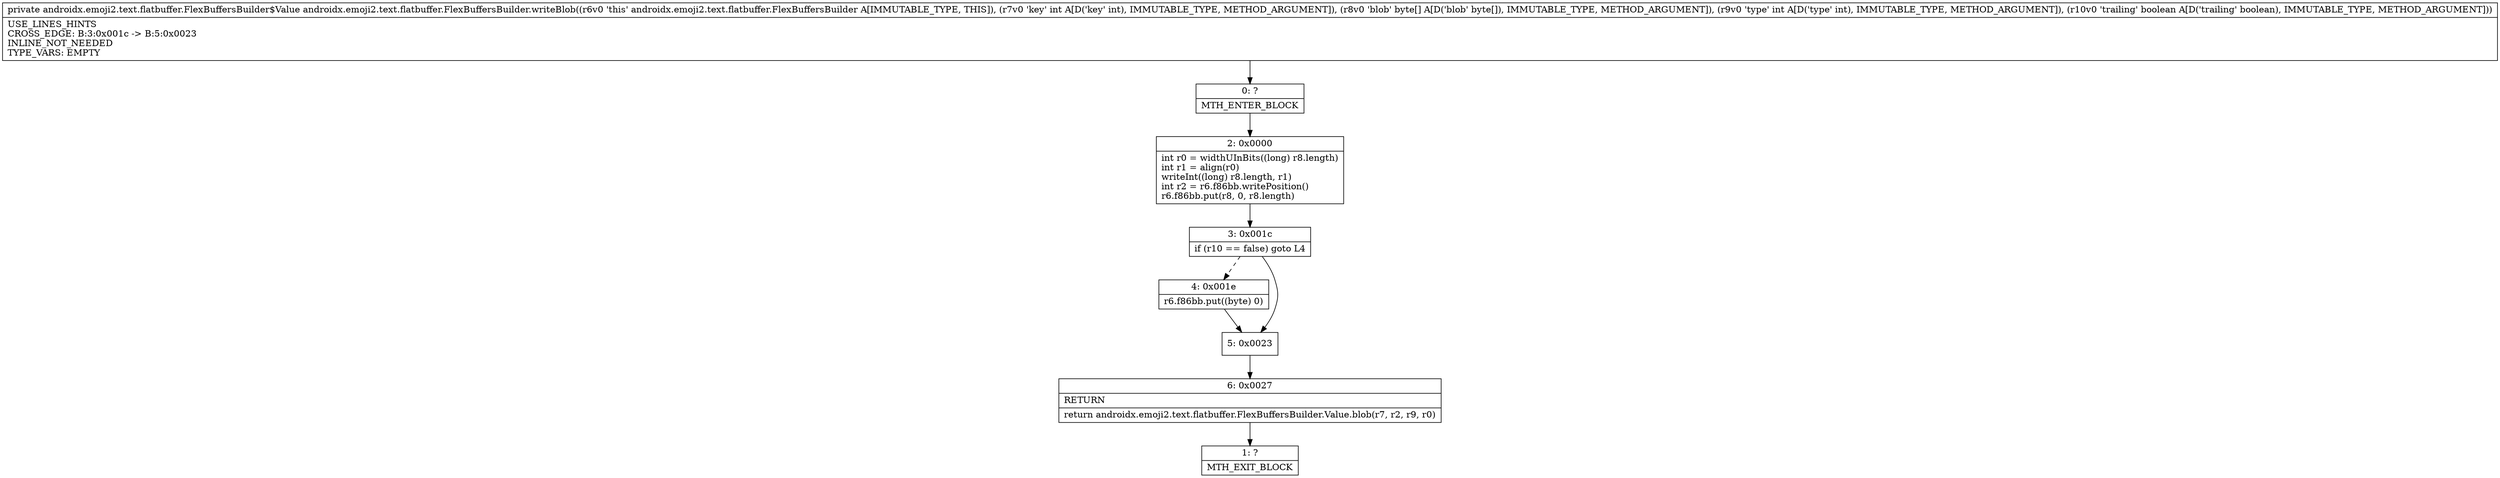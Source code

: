 digraph "CFG forandroidx.emoji2.text.flatbuffer.FlexBuffersBuilder.writeBlob(I[BIZ)Landroidx\/emoji2\/text\/flatbuffer\/FlexBuffersBuilder$Value;" {
Node_0 [shape=record,label="{0\:\ ?|MTH_ENTER_BLOCK\l}"];
Node_2 [shape=record,label="{2\:\ 0x0000|int r0 = widthUInBits((long) r8.length)\lint r1 = align(r0)\lwriteInt((long) r8.length, r1)\lint r2 = r6.f86bb.writePosition()\lr6.f86bb.put(r8, 0, r8.length)\l}"];
Node_3 [shape=record,label="{3\:\ 0x001c|if (r10 == false) goto L4\l}"];
Node_4 [shape=record,label="{4\:\ 0x001e|r6.f86bb.put((byte) 0)\l}"];
Node_5 [shape=record,label="{5\:\ 0x0023}"];
Node_6 [shape=record,label="{6\:\ 0x0027|RETURN\l|return androidx.emoji2.text.flatbuffer.FlexBuffersBuilder.Value.blob(r7, r2, r9, r0)\l}"];
Node_1 [shape=record,label="{1\:\ ?|MTH_EXIT_BLOCK\l}"];
MethodNode[shape=record,label="{private androidx.emoji2.text.flatbuffer.FlexBuffersBuilder$Value androidx.emoji2.text.flatbuffer.FlexBuffersBuilder.writeBlob((r6v0 'this' androidx.emoji2.text.flatbuffer.FlexBuffersBuilder A[IMMUTABLE_TYPE, THIS]), (r7v0 'key' int A[D('key' int), IMMUTABLE_TYPE, METHOD_ARGUMENT]), (r8v0 'blob' byte[] A[D('blob' byte[]), IMMUTABLE_TYPE, METHOD_ARGUMENT]), (r9v0 'type' int A[D('type' int), IMMUTABLE_TYPE, METHOD_ARGUMENT]), (r10v0 'trailing' boolean A[D('trailing' boolean), IMMUTABLE_TYPE, METHOD_ARGUMENT]))  | USE_LINES_HINTS\lCROSS_EDGE: B:3:0x001c \-\> B:5:0x0023\lINLINE_NOT_NEEDED\lTYPE_VARS: EMPTY\l}"];
MethodNode -> Node_0;Node_0 -> Node_2;
Node_2 -> Node_3;
Node_3 -> Node_4[style=dashed];
Node_3 -> Node_5;
Node_4 -> Node_5;
Node_5 -> Node_6;
Node_6 -> Node_1;
}

